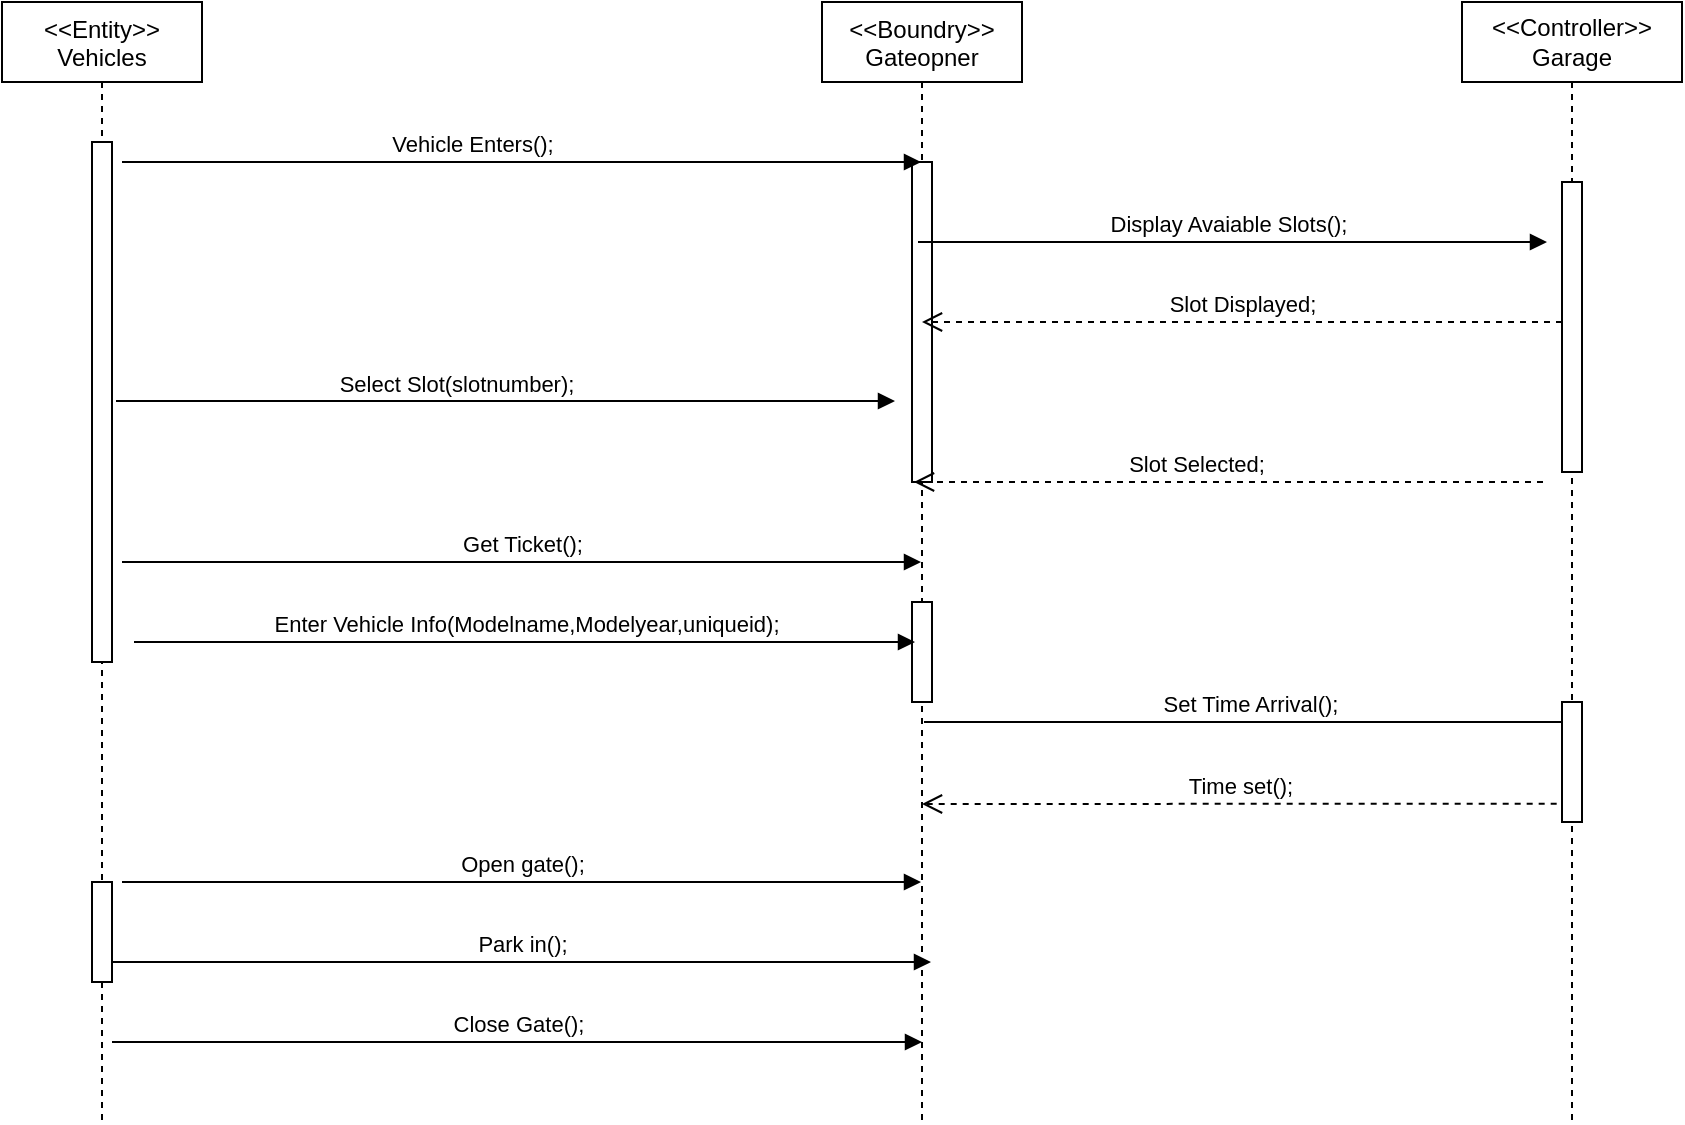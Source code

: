 <mxfile version="15.8.7" type="device"><diagram id="kgpKYQtTHZ0yAKxKKP6v" name="Page-1"><mxGraphModel dx="2074" dy="641" grid="1" gridSize="10" guides="1" tooltips="1" connect="1" arrows="1" fold="1" page="1" pageScale="1" pageWidth="850" pageHeight="1100" math="0" shadow="0"><root><mxCell id="0"/><mxCell id="1" parent="0"/><mxCell id="3nuBFxr9cyL0pnOWT2aG-1" value="&lt;&lt;Entity&gt;&gt;&#10;Vehicles" style="shape=umlLifeline;perimeter=lifelinePerimeter;container=1;collapsible=0;recursiveResize=0;rounded=0;shadow=0;strokeWidth=1;" parent="1" vertex="1"><mxGeometry x="-90" y="80" width="100" height="560" as="geometry"/></mxCell><mxCell id="3nuBFxr9cyL0pnOWT2aG-2" value="" style="points=[];perimeter=orthogonalPerimeter;rounded=0;shadow=0;strokeWidth=1;" parent="3nuBFxr9cyL0pnOWT2aG-1" vertex="1"><mxGeometry x="45" y="70" width="10" height="260" as="geometry"/></mxCell><mxCell id="PGALXxSJ_jvBs1YaIdn0-1" value="Open gate();" style="html=1;verticalAlign=bottom;endArrow=block;rounded=0;" parent="3nuBFxr9cyL0pnOWT2aG-1" target="3nuBFxr9cyL0pnOWT2aG-5" edge="1"><mxGeometry width="80" relative="1" as="geometry"><mxPoint x="60" y="440" as="sourcePoint"/><mxPoint x="140" y="440" as="targetPoint"/></mxGeometry></mxCell><mxCell id="gGQj_iSb5MfdkIFKP8mZ-12" value="" style="html=1;points=[];perimeter=orthogonalPerimeter;" parent="3nuBFxr9cyL0pnOWT2aG-1" vertex="1"><mxGeometry x="45" y="440" width="10" height="50" as="geometry"/></mxCell><mxCell id="aqJDLr8t-LKTKsyvPuSx-1" value="Close Gate();" style="html=1;verticalAlign=bottom;endArrow=block;rounded=0;" edge="1" parent="3nuBFxr9cyL0pnOWT2aG-1"><mxGeometry width="80" relative="1" as="geometry"><mxPoint x="55" y="520" as="sourcePoint"/><mxPoint x="460" y="520" as="targetPoint"/><Array as="points"><mxPoint x="440" y="520"/></Array></mxGeometry></mxCell><mxCell id="3nuBFxr9cyL0pnOWT2aG-5" value="&lt;&lt;Boundry&gt;&gt;&#10;Gateopner" style="shape=umlLifeline;perimeter=lifelinePerimeter;container=1;collapsible=0;recursiveResize=0;rounded=0;shadow=0;strokeWidth=1;" parent="1" vertex="1"><mxGeometry x="320" y="80" width="100" height="560" as="geometry"/></mxCell><mxCell id="3nuBFxr9cyL0pnOWT2aG-6" value="" style="points=[];perimeter=orthogonalPerimeter;rounded=0;shadow=0;strokeWidth=1;" parent="3nuBFxr9cyL0pnOWT2aG-5" vertex="1"><mxGeometry x="45" y="80" width="10" height="160" as="geometry"/></mxCell><mxCell id="3nuBFxr9cyL0pnOWT2aG-4" value="" style="points=[];perimeter=orthogonalPerimeter;rounded=0;shadow=0;strokeWidth=1;" parent="3nuBFxr9cyL0pnOWT2aG-5" vertex="1"><mxGeometry x="45" y="300" width="10" height="50" as="geometry"/></mxCell><mxCell id="osuFA7EV-cgQefppv8y--2" value="Enter Vehicle Info(Modelname,Modelyear,uniqueid);" style="html=1;verticalAlign=bottom;endArrow=block;rounded=0;" parent="3nuBFxr9cyL0pnOWT2aG-5" edge="1"><mxGeometry width="80" relative="1" as="geometry"><mxPoint x="-344" y="320" as="sourcePoint"/><mxPoint x="46.5" y="320" as="targetPoint"/><mxPoint as="offset"/></mxGeometry></mxCell><mxCell id="c8BKyVUl9cOtCesqjTaw-18" value="Set Time Arrival();" style="html=1;verticalAlign=bottom;endArrow=block;rounded=0;" parent="3nuBFxr9cyL0pnOWT2aG-5" edge="1"><mxGeometry x="-0.015" width="80" relative="1" as="geometry"><mxPoint x="51" y="360" as="sourcePoint"/><mxPoint x="380.5" y="360" as="targetPoint"/><mxPoint as="offset"/></mxGeometry></mxCell><mxCell id="c8BKyVUl9cOtCesqjTaw-3" value="&amp;lt;&amp;lt;Controller&amp;gt;&amp;gt;&lt;br&gt;Garage" style="shape=umlLifeline;perimeter=lifelinePerimeter;whiteSpace=wrap;html=1;container=1;collapsible=0;recursiveResize=0;outlineConnect=0;size=40;" parent="1" vertex="1"><mxGeometry x="640" y="80" width="110" height="560" as="geometry"/></mxCell><mxCell id="c8BKyVUl9cOtCesqjTaw-19" value="" style="html=1;points=[];perimeter=orthogonalPerimeter;" parent="c8BKyVUl9cOtCesqjTaw-3" vertex="1"><mxGeometry x="50" y="90" width="10" height="145" as="geometry"/></mxCell><mxCell id="hjW2inKY1alKvWZ8gjh_-2" value="" style="html=1;points=[];perimeter=orthogonalPerimeter;" parent="c8BKyVUl9cOtCesqjTaw-3" vertex="1"><mxGeometry x="50" y="350" width="10" height="60" as="geometry"/></mxCell><mxCell id="c8BKyVUl9cOtCesqjTaw-5" value="Display Avaiable Slots();" style="html=1;verticalAlign=bottom;endArrow=block;rounded=0;" parent="1" edge="1"><mxGeometry x="-0.015" width="80" relative="1" as="geometry"><mxPoint x="368" y="200" as="sourcePoint"/><mxPoint x="682.5" y="200" as="targetPoint"/><Array as="points"><mxPoint x="378" y="200"/></Array><mxPoint as="offset"/></mxGeometry></mxCell><mxCell id="c8BKyVUl9cOtCesqjTaw-15" value="Select Slot(slotnumber);" style="html=1;verticalAlign=bottom;endArrow=block;rounded=0;" parent="1" edge="1"><mxGeometry x="-0.127" width="80" relative="1" as="geometry"><mxPoint x="-33" y="279.5" as="sourcePoint"/><mxPoint x="356.5" y="279.5" as="targetPoint"/><Array as="points"><mxPoint x="107" y="279.5"/></Array><mxPoint as="offset"/></mxGeometry></mxCell><mxCell id="gGQj_iSb5MfdkIFKP8mZ-2" value="Vehicle Enters();" style="html=1;verticalAlign=bottom;endArrow=block;rounded=0;" parent="1" target="3nuBFxr9cyL0pnOWT2aG-5" edge="1"><mxGeometry x="-0.127" width="80" relative="1" as="geometry"><mxPoint x="-30" y="160" as="sourcePoint"/><mxPoint x="50" y="160" as="targetPoint"/><Array as="points"><mxPoint x="10" y="160"/></Array><mxPoint as="offset"/></mxGeometry></mxCell><mxCell id="c8BKyVUl9cOtCesqjTaw-17" value="Slot Selected;" style="html=1;verticalAlign=bottom;endArrow=open;dashed=1;endSize=8;rounded=0;" parent="1" edge="1"><mxGeometry x="0.11" relative="1" as="geometry"><mxPoint x="680.5" y="320" as="sourcePoint"/><mxPoint x="366" y="320" as="targetPoint"/><mxPoint x="1" as="offset"/><Array as="points"><mxPoint x="656" y="320"/></Array></mxGeometry></mxCell><mxCell id="gGQj_iSb5MfdkIFKP8mZ-8" value="Get Ticket();" style="html=1;verticalAlign=bottom;endArrow=block;rounded=0;" parent="1" target="3nuBFxr9cyL0pnOWT2aG-5" edge="1"><mxGeometry width="80" relative="1" as="geometry"><mxPoint x="-30" y="360" as="sourcePoint"/><mxPoint x="50" y="360" as="targetPoint"/></mxGeometry></mxCell><mxCell id="gGQj_iSb5MfdkIFKP8mZ-14" value="" style="html=1;verticalAlign=bottom;endArrow=none;rounded=0;" parent="1" target="gGQj_iSb5MfdkIFKP8mZ-12" edge="1"><mxGeometry width="80" relative="1" as="geometry"><mxPoint x="-40" y="520" as="sourcePoint"/><mxPoint x="359.5" y="520" as="targetPoint"/></mxGeometry></mxCell><mxCell id="gGQj_iSb5MfdkIFKP8mZ-10" value="Time set();" style="html=1;verticalAlign=bottom;endArrow=open;dashed=1;endSize=8;rounded=0;exitX=-0.266;exitY=0.847;exitDx=0;exitDy=0;exitPerimeter=0;" parent="1" source="hjW2inKY1alKvWZ8gjh_-2" target="3nuBFxr9cyL0pnOWT2aG-5" edge="1"><mxGeometry relative="1" as="geometry"><mxPoint x="663" y="480" as="sourcePoint"/><mxPoint x="370" y="480" as="targetPoint"/><Array as="points"><mxPoint x="390" y="481"/></Array></mxGeometry></mxCell><mxCell id="gGQj_iSb5MfdkIFKP8mZ-7" value="Slot Displayed;" style="html=1;verticalAlign=bottom;endArrow=open;dashed=1;endSize=8;rounded=0;" parent="1" edge="1"><mxGeometry relative="1" as="geometry"><mxPoint x="690" y="240" as="sourcePoint"/><mxPoint x="370" y="240" as="targetPoint"/></mxGeometry></mxCell><mxCell id="PGALXxSJ_jvBs1YaIdn0-2" value="Park in();" style="html=1;verticalAlign=bottom;endArrow=block;rounded=0;" parent="1" edge="1"><mxGeometry width="80" relative="1" as="geometry"><mxPoint x="-35" y="560" as="sourcePoint"/><mxPoint x="374.5" y="560" as="targetPoint"/></mxGeometry></mxCell></root></mxGraphModel></diagram></mxfile>